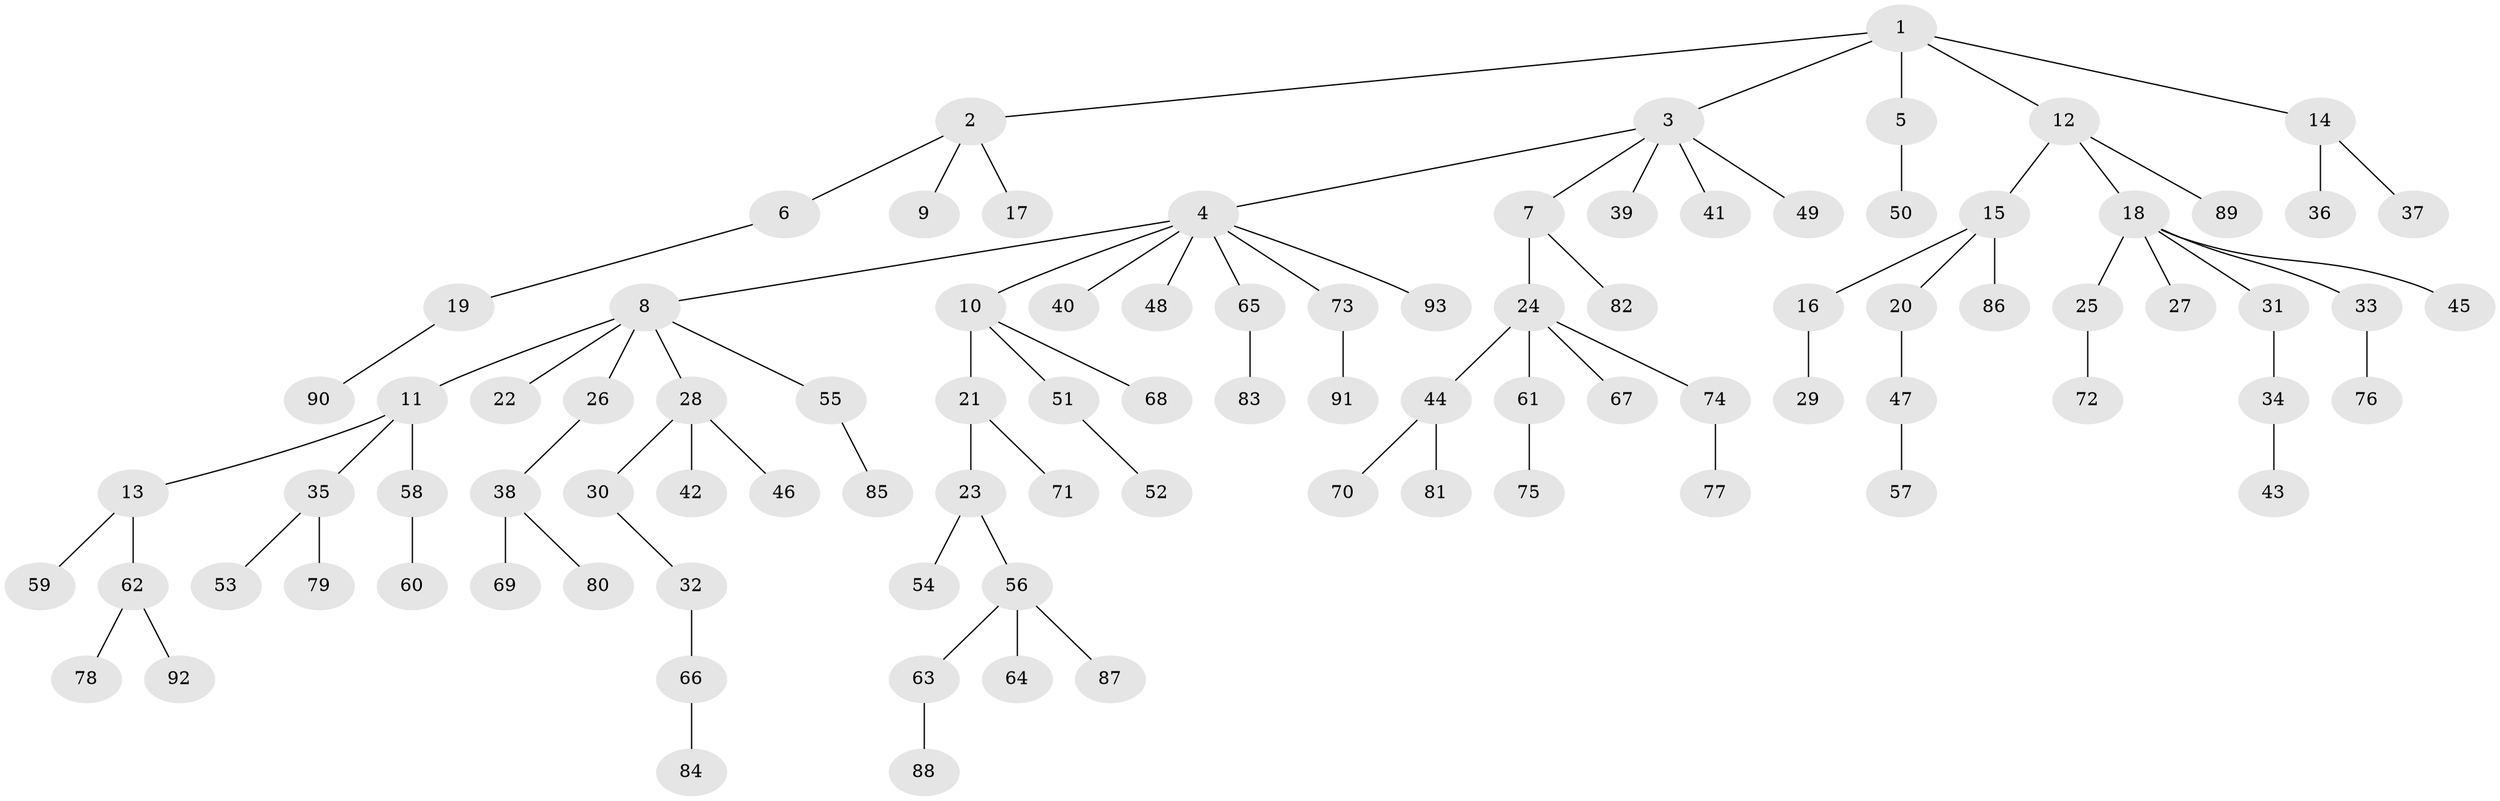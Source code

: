 // coarse degree distribution, {4: 0.05263157894736842, 2: 0.3684210526315789, 3: 0.15789473684210525, 5: 0.02631578947368421, 1: 0.39473684210526316}
// Generated by graph-tools (version 1.1) at 2025/51/03/04/25 22:51:54]
// undirected, 93 vertices, 92 edges
graph export_dot {
  node [color=gray90,style=filled];
  1;
  2;
  3;
  4;
  5;
  6;
  7;
  8;
  9;
  10;
  11;
  12;
  13;
  14;
  15;
  16;
  17;
  18;
  19;
  20;
  21;
  22;
  23;
  24;
  25;
  26;
  27;
  28;
  29;
  30;
  31;
  32;
  33;
  34;
  35;
  36;
  37;
  38;
  39;
  40;
  41;
  42;
  43;
  44;
  45;
  46;
  47;
  48;
  49;
  50;
  51;
  52;
  53;
  54;
  55;
  56;
  57;
  58;
  59;
  60;
  61;
  62;
  63;
  64;
  65;
  66;
  67;
  68;
  69;
  70;
  71;
  72;
  73;
  74;
  75;
  76;
  77;
  78;
  79;
  80;
  81;
  82;
  83;
  84;
  85;
  86;
  87;
  88;
  89;
  90;
  91;
  92;
  93;
  1 -- 2;
  1 -- 3;
  1 -- 5;
  1 -- 12;
  1 -- 14;
  2 -- 6;
  2 -- 9;
  2 -- 17;
  3 -- 4;
  3 -- 7;
  3 -- 39;
  3 -- 41;
  3 -- 49;
  4 -- 8;
  4 -- 10;
  4 -- 40;
  4 -- 48;
  4 -- 65;
  4 -- 73;
  4 -- 93;
  5 -- 50;
  6 -- 19;
  7 -- 24;
  7 -- 82;
  8 -- 11;
  8 -- 22;
  8 -- 26;
  8 -- 28;
  8 -- 55;
  10 -- 21;
  10 -- 51;
  10 -- 68;
  11 -- 13;
  11 -- 35;
  11 -- 58;
  12 -- 15;
  12 -- 18;
  12 -- 89;
  13 -- 59;
  13 -- 62;
  14 -- 36;
  14 -- 37;
  15 -- 16;
  15 -- 20;
  15 -- 86;
  16 -- 29;
  18 -- 25;
  18 -- 27;
  18 -- 31;
  18 -- 33;
  18 -- 45;
  19 -- 90;
  20 -- 47;
  21 -- 23;
  21 -- 71;
  23 -- 54;
  23 -- 56;
  24 -- 44;
  24 -- 61;
  24 -- 67;
  24 -- 74;
  25 -- 72;
  26 -- 38;
  28 -- 30;
  28 -- 42;
  28 -- 46;
  30 -- 32;
  31 -- 34;
  32 -- 66;
  33 -- 76;
  34 -- 43;
  35 -- 53;
  35 -- 79;
  38 -- 69;
  38 -- 80;
  44 -- 70;
  44 -- 81;
  47 -- 57;
  51 -- 52;
  55 -- 85;
  56 -- 63;
  56 -- 64;
  56 -- 87;
  58 -- 60;
  61 -- 75;
  62 -- 78;
  62 -- 92;
  63 -- 88;
  65 -- 83;
  66 -- 84;
  73 -- 91;
  74 -- 77;
}
